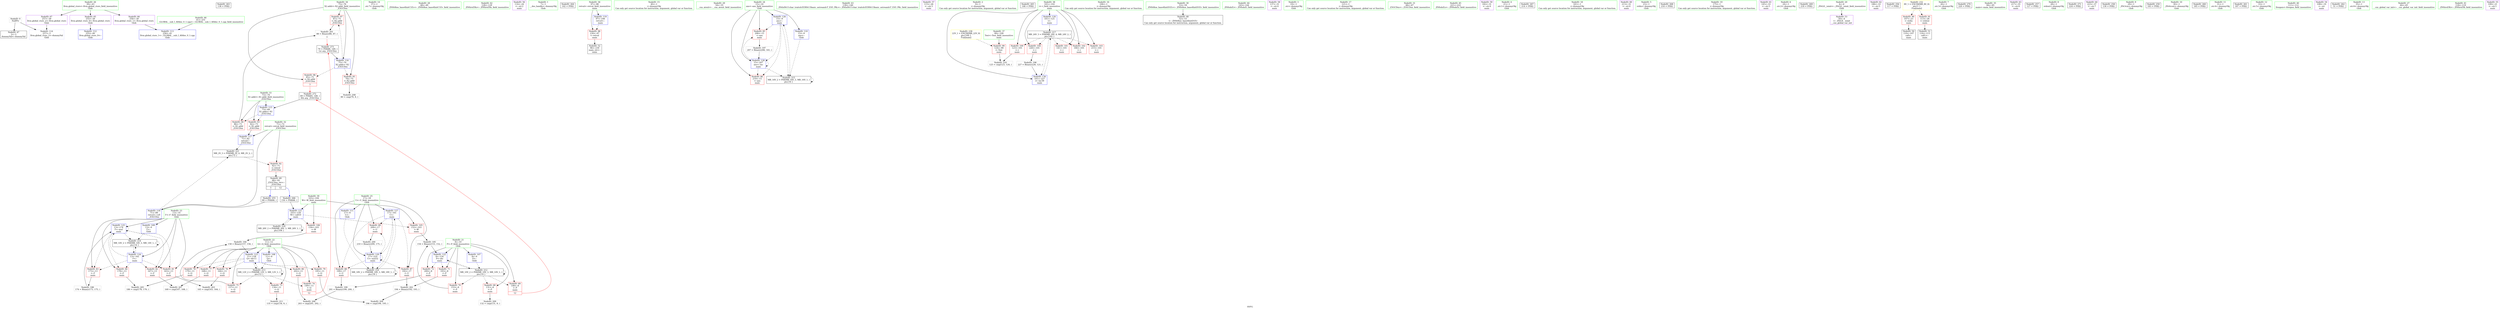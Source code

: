 digraph "SVFG" {
	label="SVFG";

	Node0x55abe0a015f0 [shape=record,color=grey,label="{NodeID: 0\nNullPtr}"];
	Node0x55abe0a015f0 -> Node0x55abe0a1a870[style=solid];
	Node0x55abe0a015f0 -> Node0x55abe0a1fd70[style=solid];
	Node0x55abe0a3e7c0 [shape=record,color=black,label="{NodeID: 263\n138 = PHI()\n}"];
	Node0x55abe0a1b250 [shape=record,color=red,label="{NodeID: 97\n87\<--75\n\<--X2.addr\n_Z3GCDxx\n}"];
	Node0x55abe0a1b250 -> Node0x55abe0a25e10[style=solid];
	Node0x55abe0a0fdc0 [shape=record,color=green,label="{NodeID: 14\n37\<--1\n.str.7\<--dummyObj\nGlob }"];
	Node0x55abe0a1e3a0 [shape=record,color=grey,label="{NodeID: 194\n158 = Binary(157, 156, )\n}"];
	Node0x55abe0a1e3a0 -> Node0x55abe0a204c0[style=solid];
	Node0x55abe0a1ae20 [shape=record,color=blue,label="{NodeID: 111\n17\<--9\nU\<--\nGlob }"];
	Node0x55abe0a1ae20 -> Node0x55abe0a2e130[style=dashed];
	Node0x55abe0a196c0 [shape=record,color=green,label="{NodeID: 28\n48\<--49\n_ZNSt8ios_base4InitC1Ev\<--_ZNSt8ios_base4InitC1Ev_field_insensitive\n}"];
	Node0x55abe0a26890 [shape=record,color=grey,label="{NodeID: 208\n80 = cmp(79, 9, )\n}"];
	Node0x55abe0a20660 [shape=record,color=blue,label="{NodeID: 125\n13\<--174\nF\<--mul\nmain\n}"];
	Node0x55abe0a20660 -> Node0x55abe0a1d120[style=dashed];
	Node0x55abe0a20660 -> Node0x55abe0a1d1f0[style=dashed];
	Node0x55abe0a20660 -> Node0x55abe0a1d2c0[style=dashed];
	Node0x55abe0a20660 -> Node0x55abe0a1d390[style=dashed];
	Node0x55abe0a20660 -> Node0x55abe0a20660[style=dashed];
	Node0x55abe0a20660 -> Node0x55abe0a2d730[style=dashed];
	Node0x55abe0a1a370 [shape=record,color=green,label="{NodeID: 42\n128\<--129\n_ZNSirsERx\<--_ZNSirsERx_field_insensitive\n}"];
	Node0x55abe0a1bc40 [shape=record,color=purple,label="{NodeID: 56\n114\<--24\n\<--.str.2\nmain\n}"];
	Node0x55abe0a1c830 [shape=record,color=red,label="{NodeID: 70\n153\<--8\n\<--P\nmain\n}"];
	Node0x55abe0a1c830 -> Node0x55abe0a1e520[style=solid];
	Node0x55abe0a1d390 [shape=record,color=red,label="{NodeID: 84\n178\<--13\n\<--F\nmain\n}"];
	Node0x55abe0a1d390 -> Node0x55abe0a26410[style=solid];
	Node0x55abe0a00610 [shape=record,color=green,label="{NodeID: 1\n7\<--1\n__dso_handle\<--dummyObj\nGlob }"];
	Node0x55abe0a3e920 [shape=record,color=black,label="{NodeID: 264\n142 = PHI()\n}"];
	Node0x55abe0a1b320 [shape=record,color=red,label="{NodeID: 98\n230\<--97\n\<--retval\nmain\n}"];
	Node0x55abe0a1b320 -> Node0x55abe0a116b0[style=solid];
	Node0x55abe0a18bf0 [shape=record,color=green,label="{NodeID: 15\n40\<--1\n\<--dummyObj\nCan only get source location for instruction, argument, global var or function.}"];
	Node0x55abe0a1e520 [shape=record,color=grey,label="{NodeID: 195\n154 = Binary(153, 152, )\n}"];
	Node0x55abe0a1e520 -> Node0x55abe0a203f0[style=solid];
	Node0x55abe0a1af20 [shape=record,color=blue,label="{NodeID: 112\n255\<--40\nllvm.global_ctors_0\<--\nGlob }"];
	Node0x55abe0a197c0 [shape=record,color=green,label="{NodeID: 29\n54\<--55\n__cxa_atexit\<--__cxa_atexit_field_insensitive\n}"];
	Node0x55abe0a26a10 [shape=record,color=grey,label="{NodeID: 209\n132 = cmp(131, 9, )\n}"];
	Node0x55abe0a20730 [shape=record,color=blue,label="{NodeID: 126\n15\<--9\nans\<--\nmain\n}"];
	Node0x55abe0a20730 -> Node0x55abe0a1d460[style=dashed];
	Node0x55abe0a20730 -> Node0x55abe0a1d530[style=dashed];
	Node0x55abe0a20730 -> Node0x55abe0a208d0[style=dashed];
	Node0x55abe0a20730 -> Node0x55abe0a2dc30[style=dashed];
	Node0x55abe0a1a470 [shape=record,color=green,label="{NodeID: 43\n139\<--140\n_ZStlsISt11char_traitsIcEERSt13basic_ostreamIcT_ES5_PKc\<--_ZStlsISt11char_traitsIcEERSt13basic_ostreamIcT_ES5_PKc_field_insensitive\n}"];
	Node0x55abe0a1bd10 [shape=record,color=purple,label="{NodeID: 57\n115\<--26\n\<--.str.3\nmain\n}"];
	Node0x55abe0a1c900 [shape=record,color=red,label="{NodeID: 71\n193\<--8\n\<--P\nmain\n}"];
	Node0x55abe0a1c900 -> Node0x55abe0a25f90[style=solid];
	Node0x55abe0a1d460 [shape=record,color=red,label="{NodeID: 85\n206\<--15\n\<--ans\nmain\n}"];
	Node0x55abe0a1d460 -> Node0x55abe0a1e820[style=solid];
	Node0x55abe0a0f8a0 [shape=record,color=green,label="{NodeID: 2\n9\<--1\n\<--dummyObj\nCan only get source location for instruction, argument, global var or function.}"];
	Node0x55abe0a3ea20 [shape=record,color=black,label="{NodeID: 265\n146 = PHI()\n}"];
	Node0x55abe0a1b3f0 [shape=record,color=red,label="{NodeID: 99\n124\<--99\n\<--Test\nmain\n}"];
	Node0x55abe0a1b3f0 -> Node0x55abe0a26b90[style=solid];
	Node0x55abe0a18c80 [shape=record,color=green,label="{NodeID: 16\n106\<--1\n\<--dummyObj\nCan only get source location for instruction, argument, global var or function.}"];
	Node0x55abe0a1e6a0 [shape=record,color=grey,label="{NodeID: 196\n227 = Binary(226, 121, )\n}"];
	Node0x55abe0a1e6a0 -> Node0x55abe0a20a70[style=solid];
	Node0x55abe0a1b020 [shape=record,color=blue,label="{NodeID: 113\n256\<--41\nllvm.global_ctors_1\<--_GLOBAL__sub_I_AHdoc_0_1.cpp\nGlob }"];
	Node0x55abe0a198c0 [shape=record,color=green,label="{NodeID: 30\n53\<--59\n_ZNSt8ios_base4InitD1Ev\<--_ZNSt8ios_base4InitD1Ev_field_insensitive\n}"];
	Node0x55abe0a198c0 -> Node0x55abe0a11340[style=solid];
	Node0x55abe0a26b90 [shape=record,color=grey,label="{NodeID: 210\n125 = cmp(123, 124, )\n}"];
	Node0x55abe0a20800 [shape=record,color=blue,label="{NodeID: 127\n17\<--161\nU\<--\nmain\n}"];
	Node0x55abe0a20800 -> Node0x55abe0a1d600[style=dashed];
	Node0x55abe0a20800 -> Node0x55abe0a1d6d0[style=dashed];
	Node0x55abe0a20800 -> Node0x55abe0a1d7a0[style=dashed];
	Node0x55abe0a20800 -> Node0x55abe0a209a0[style=dashed];
	Node0x55abe0a20800 -> Node0x55abe0a2e130[style=dashed];
	Node0x55abe0a1a570 [shape=record,color=green,label="{NodeID: 44\n143\<--144\n_ZNSolsEi\<--_ZNSolsEi_field_insensitive\n}"];
	Node0x55abe0a1bde0 [shape=record,color=purple,label="{NodeID: 58\n137\<--31\n\<--.str.4\nmain\n}"];
	Node0x55abe0a1c9d0 [shape=record,color=red,label="{NodeID: 72\n200\<--8\n\<--P\nmain\n}"];
	Node0x55abe0a1c9d0 -> Node0x55abe0a1eb20[style=solid];
	Node0x55abe0a1d530 [shape=record,color=red,label="{NodeID: 86\n219\<--15\n\<--ans\nmain\n}"];
	Node0x55abe0a0f770 [shape=record,color=green,label="{NodeID: 3\n19\<--1\n.str\<--dummyObj\nGlob }"];
	Node0x55abe0a3eaf0 [shape=record,color=black,label="{NodeID: 266\n150 = PHI(68, )\n}"];
	Node0x55abe0a3eaf0 -> Node0x55abe0a20320[style=solid];
	Node0x55abe0a1b4c0 [shape=record,color=red,label="{NodeID: 100\n123\<--101\n\<--i\nmain\n}"];
	Node0x55abe0a1b4c0 -> Node0x55abe0a26b90[style=solid];
	Node0x55abe0a18d10 [shape=record,color=green,label="{NodeID: 17\n121\<--1\n\<--dummyObj\nCan only get source location for instruction, argument, global var or function.}"];
	Node0x55abe0a1e820 [shape=record,color=grey,label="{NodeID: 197\n207 = Binary(206, 161, )\n}"];
	Node0x55abe0a1e820 -> Node0x55abe0a208d0[style=solid];
	Node0x55abe0a1fd70 [shape=record,color=blue, style = dotted,label="{NodeID: 114\n257\<--3\nllvm.global_ctors_2\<--dummyVal\nGlob }"];
	Node0x55abe0a199c0 [shape=record,color=green,label="{NodeID: 31\n66\<--67\n_Z3GCDxx\<--_Z3GCDxx_field_insensitive\n}"];
	Node0x55abe0a26d10 [shape=record,color=grey,label="{NodeID: 211\n135 = cmp(134, 9, )\n}"];
	Node0x55abe0a208d0 [shape=record,color=blue,label="{NodeID: 128\n15\<--207\nans\<--inc\nmain\n}"];
	Node0x55abe0a208d0 -> Node0x55abe0a1d460[style=dashed];
	Node0x55abe0a208d0 -> Node0x55abe0a1d530[style=dashed];
	Node0x55abe0a208d0 -> Node0x55abe0a208d0[style=dashed];
	Node0x55abe0a208d0 -> Node0x55abe0a2dc30[style=dashed];
	Node0x55abe0a1a670 [shape=record,color=green,label="{NodeID: 45\n221\<--222\n_ZNSolsEx\<--_ZNSolsEx_field_insensitive\n}"];
	Node0x55abe0a1beb0 [shape=record,color=purple,label="{NodeID: 59\n182\<--31\n\<--.str.4\nmain\n}"];
	Node0x55abe0a33560 [shape=record,color=yellow,style=double,label="{NodeID: 239\n22V_1 = ENCHI(MR_22V_0)\npts\{100 \}\nFun[main]}"];
	Node0x55abe0a33560 -> Node0x55abe0a1b3f0[style=dashed];
	Node0x55abe0a1caa0 [shape=record,color=red,label="{NodeID: 73\n134\<--11\n\<--Q\nmain\n}"];
	Node0x55abe0a1caa0 -> Node0x55abe0a26d10[style=solid];
	Node0x55abe0a1d600 [shape=record,color=red,label="{NodeID: 87\n192\<--17\n\<--U\nmain\n}"];
	Node0x55abe0a1d600 -> Node0x55abe0a25f90[style=solid];
	Node0x55abe0a016e0 [shape=record,color=green,label="{NodeID: 4\n21\<--1\n.str.1\<--dummyObj\nGlob }"];
	Node0x55abe0a3ecb0 [shape=record,color=black,label="{NodeID: 267\n214 = PHI()\n}"];
	Node0x55abe0a1b590 [shape=record,color=red,label="{NodeID: 101\n141\<--101\n\<--i\nmain\n}"];
	Node0x55abe0a18da0 [shape=record,color=green,label="{NodeID: 18\n161\<--1\n\<--dummyObj\nCan only get source location for instruction, argument, global var or function.}"];
	Node0x55abe0a1e9a0 [shape=record,color=grey,label="{NodeID: 198\n174 = Binary(173, 175, )\n}"];
	Node0x55abe0a1e9a0 -> Node0x55abe0a20660[style=solid];
	Node0x55abe0a1fe40 [shape=record,color=blue,label="{NodeID: 115\n73\<--69\nX1.addr\<--X1\n_Z3GCDxx\n}"];
	Node0x55abe0a1fe40 -> Node0x55abe0a1dae0[style=dashed];
	Node0x55abe0a1fe40 -> Node0x55abe0a1dbb0[style=dashed];
	Node0x55abe0a19ac0 [shape=record,color=green,label="{NodeID: 32\n71\<--72\nretval\<--retval_field_insensitive\n_Z3GCDxx\n}"];
	Node0x55abe0a19ac0 -> Node0x55abe0a1da10[style=solid];
	Node0x55abe0a19ac0 -> Node0x55abe0a1ffe0[style=solid];
	Node0x55abe0a19ac0 -> Node0x55abe0a200b0[style=solid];
	Node0x55abe0a2cd30 [shape=record,color=black,label="{NodeID: 212\nMR_10V_2 = PHI(MR_10V_3, MR_10V_1, )\npts\{10 \}\n}"];
	Node0x55abe0a2cd30 -> Node0x55abe0a1c690[style=dashed];
	Node0x55abe0a2cd30 -> Node0x55abe0a1c760[style=dashed];
	Node0x55abe0a2cd30 -> Node0x55abe0a1c830[style=dashed];
	Node0x55abe0a2cd30 -> Node0x55abe0a203f0[style=dashed];
	Node0x55abe0a2cd30 -> Node0x55abe0a2cd30[style=dashed];
	Node0x55abe0a209a0 [shape=record,color=blue,label="{NodeID: 129\n17\<--210\nU\<--mul32\nmain\n}"];
	Node0x55abe0a209a0 -> Node0x55abe0a1d600[style=dashed];
	Node0x55abe0a209a0 -> Node0x55abe0a1d6d0[style=dashed];
	Node0x55abe0a209a0 -> Node0x55abe0a1d7a0[style=dashed];
	Node0x55abe0a209a0 -> Node0x55abe0a209a0[style=dashed];
	Node0x55abe0a209a0 -> Node0x55abe0a2e130[style=dashed];
	Node0x55abe0a1a770 [shape=record,color=green,label="{NodeID: 46\n41\<--251\n_GLOBAL__sub_I_AHdoc_0_1.cpp\<--_GLOBAL__sub_I_AHdoc_0_1.cpp_field_insensitive\n}"];
	Node0x55abe0a1a770 -> Node0x55abe0a1b020[style=solid];
	Node0x55abe0a1bf80 [shape=record,color=purple,label="{NodeID: 60\n213\<--31\n\<--.str.4\nmain\n}"];
	Node0x55abe0a1cb70 [shape=record,color=red,label="{NodeID: 74\n149\<--11\n\<--Q\nmain\n|{<s0>12}}"];
	Node0x55abe0a1cb70:s0 -> Node0x55abe0a3f450[style=solid,color=red];
	Node0x55abe0a1d6d0 [shape=record,color=red,label="{NodeID: 88\n199\<--17\n\<--U\nmain\n}"];
	Node0x55abe0a1d6d0 -> Node0x55abe0a1eb20[style=solid];
	Node0x55abe0a117c0 [shape=record,color=green,label="{NodeID: 5\n23\<--1\nstdin\<--dummyObj\nGlob }"];
	Node0x55abe0a3ed80 [shape=record,color=black,label="{NodeID: 268\n216 = PHI()\n}"];
	Node0x55abe0a1b660 [shape=record,color=red,label="{NodeID: 102\n184\<--101\n\<--i\nmain\n}"];
	Node0x55abe0a18e30 [shape=record,color=green,label="{NodeID: 19\n175\<--1\n\<--dummyObj\nCan only get source location for instruction, argument, global var or function.}"];
	Node0x55abe0a1eb20 [shape=record,color=grey,label="{NodeID: 199\n201 = Binary(199, 200, )\n}"];
	Node0x55abe0a1eb20 -> Node0x55abe0a26590[style=solid];
	Node0x55abe0a1ff10 [shape=record,color=blue,label="{NodeID: 116\n75\<--70\nX2.addr\<--X2\n_Z3GCDxx\n}"];
	Node0x55abe0a1ff10 -> Node0x55abe0a1dc80[style=dashed];
	Node0x55abe0a1ff10 -> Node0x55abe0a1b180[style=dashed];
	Node0x55abe0a1ff10 -> Node0x55abe0a1b250[style=dashed];
	Node0x55abe0a19b90 [shape=record,color=green,label="{NodeID: 33\n73\<--74\nX1.addr\<--X1.addr_field_insensitive\n_Z3GCDxx\n}"];
	Node0x55abe0a19b90 -> Node0x55abe0a1dae0[style=solid];
	Node0x55abe0a19b90 -> Node0x55abe0a1dbb0[style=solid];
	Node0x55abe0a19b90 -> Node0x55abe0a1fe40[style=solid];
	Node0x55abe0a2d230 [shape=record,color=black,label="{NodeID: 213\nMR_12V_2 = PHI(MR_12V_3, MR_12V_1, )\npts\{12 \}\n}"];
	Node0x55abe0a2d230 -> Node0x55abe0a1caa0[style=dashed];
	Node0x55abe0a2d230 -> Node0x55abe0a1cb70[style=dashed];
	Node0x55abe0a2d230 -> Node0x55abe0a1cc40[style=dashed];
	Node0x55abe0a2d230 -> Node0x55abe0a204c0[style=dashed];
	Node0x55abe0a2d230 -> Node0x55abe0a2d230[style=dashed];
	Node0x55abe0a20a70 [shape=record,color=blue,label="{NodeID: 130\n101\<--227\ni\<--inc39\nmain\n}"];
	Node0x55abe0a20a70 -> Node0x55abe0a2e630[style=dashed];
	Node0x55abe0a1a870 [shape=record,color=black,label="{NodeID: 47\n2\<--3\ndummyVal\<--dummyVal\n}"];
	Node0x55abe0a1c050 [shape=record,color=purple,label="{NodeID: 61\n145\<--33\n\<--.str.5\nmain\n}"];
	Node0x55abe0a1cc40 [shape=record,color=red,label="{NodeID: 75\n157\<--11\n\<--Q\nmain\n}"];
	Node0x55abe0a1cc40 -> Node0x55abe0a1e3a0[style=solid];
	Node0x55abe07c4080 [shape=record,color=black,label="{NodeID: 255\n89 = PHI(68, )\n}"];
	Node0x55abe07c4080 -> Node0x55abe0a200b0[style=solid];
	Node0x55abe0a1d7a0 [shape=record,color=red,label="{NodeID: 89\n209\<--17\n\<--U\nmain\n}"];
	Node0x55abe0a1d7a0 -> Node0x55abe0a1eca0[style=solid];
	Node0x55abe0a11850 [shape=record,color=green,label="{NodeID: 6\n24\<--1\n.str.2\<--dummyObj\nGlob }"];
	Node0x55abe0a3ee50 [shape=record,color=black,label="{NodeID: 269\n218 = PHI()\n}"];
	Node0x55abe0a1b730 [shape=record,color=red,label="{NodeID: 103\n215\<--101\n\<--i\nmain\n}"];
	Node0x55abe0a18ec0 [shape=record,color=green,label="{NodeID: 20\n4\<--6\n_ZStL8__ioinit\<--_ZStL8__ioinit_field_insensitive\nGlob }"];
	Node0x55abe0a18ec0 -> Node0x55abe0a1b9d0[style=solid];
	Node0x55abe0a1eca0 [shape=record,color=grey,label="{NodeID: 200\n210 = Binary(209, 175, )\n}"];
	Node0x55abe0a1eca0 -> Node0x55abe0a209a0[style=solid];
	Node0x55abe0a1ffe0 [shape=record,color=blue,label="{NodeID: 117\n71\<--82\nretval\<--\n_Z3GCDxx\n}"];
	Node0x55abe0a1ffe0 -> Node0x55abe0a2fa30[style=dashed];
	Node0x55abe0a19c60 [shape=record,color=green,label="{NodeID: 34\n75\<--76\nX2.addr\<--X2.addr_field_insensitive\n_Z3GCDxx\n}"];
	Node0x55abe0a19c60 -> Node0x55abe0a1dc80[style=solid];
	Node0x55abe0a19c60 -> Node0x55abe0a1b180[style=solid];
	Node0x55abe0a19c60 -> Node0x55abe0a1b250[style=solid];
	Node0x55abe0a19c60 -> Node0x55abe0a1ff10[style=solid];
	Node0x55abe0a2d730 [shape=record,color=black,label="{NodeID: 214\nMR_14V_2 = PHI(MR_14V_3, MR_14V_1, )\npts\{14 \}\n}"];
	Node0x55abe0a2d730 -> Node0x55abe0a20590[style=dashed];
	Node0x55abe0a2d730 -> Node0x55abe0a2d730[style=dashed];
	Node0x55abe0a11340 [shape=record,color=black,label="{NodeID: 48\n52\<--53\n\<--_ZNSt8ios_base4InitD1Ev\nCan only get source location for instruction, argument, global var or function.}"];
	Node0x55abe0a1c120 [shape=record,color=purple,label="{NodeID: 62\n186\<--33\n\<--.str.5\nmain\n}"];
	Node0x55abe0a1cd10 [shape=record,color=red,label="{NodeID: 76\n164\<--11\n\<--Q\nmain\n}"];
	Node0x55abe0a1cd10 -> Node0x55abe0a26110[style=solid];
	Node0x55abe0a3e1b0 [shape=record,color=black,label="{NodeID: 256\n117 = PHI()\n}"];
	Node0x55abe0a1d870 [shape=record,color=red,label="{NodeID: 90\n107\<--23\n\<--stdin\nmain\n}"];
	Node0x55abe0a1d870 -> Node0x55abe0a11510[style=solid];
	Node0x55abe0a118e0 [shape=record,color=green,label="{NodeID: 7\n26\<--1\n.str.3\<--dummyObj\nGlob }"];
	Node0x55abe0a3efe0 [shape=record,color=black,label="{NodeID: 270\n220 = PHI()\n}"];
	Node0x55abe0a1b800 [shape=record,color=red,label="{NodeID: 104\n226\<--101\n\<--i\nmain\n}"];
	Node0x55abe0a1b800 -> Node0x55abe0a1e6a0[style=solid];
	Node0x55abe0a18fc0 [shape=record,color=green,label="{NodeID: 21\n8\<--10\nP\<--P_field_insensitive\nGlob }"];
	Node0x55abe0a18fc0 -> Node0x55abe0a1c690[style=solid];
	Node0x55abe0a18fc0 -> Node0x55abe0a1c760[style=solid];
	Node0x55abe0a18fc0 -> Node0x55abe0a1c830[style=solid];
	Node0x55abe0a18fc0 -> Node0x55abe0a1c900[style=solid];
	Node0x55abe0a18fc0 -> Node0x55abe0a1c9d0[style=solid];
	Node0x55abe0a18fc0 -> Node0x55abe0a1aa50[style=solid];
	Node0x55abe0a18fc0 -> Node0x55abe0a203f0[style=solid];
	Node0x55abe0a25e10 [shape=record,color=grey,label="{NodeID: 201\n88 = Binary(86, 87, )\n|{<s0>3}}"];
	Node0x55abe0a25e10:s0 -> Node0x55abe0a3f450[style=solid,color=red];
	Node0x55abe0a200b0 [shape=record,color=blue,label="{NodeID: 118\n71\<--89\nretval\<--call\n_Z3GCDxx\n}"];
	Node0x55abe0a200b0 -> Node0x55abe0a2fa30[style=dashed];
	Node0x55abe0a19d30 [shape=record,color=green,label="{NodeID: 35\n94\<--95\nmain\<--main_field_insensitive\n}"];
	Node0x55abe0a2dc30 [shape=record,color=black,label="{NodeID: 215\nMR_16V_2 = PHI(MR_16V_3, MR_16V_1, )\npts\{16 \}\n}"];
	Node0x55abe0a2dc30 -> Node0x55abe0a20730[style=dashed];
	Node0x55abe0a2dc30 -> Node0x55abe0a2dc30[style=dashed];
	Node0x55abe0a11440 [shape=record,color=black,label="{NodeID: 49\n68\<--92\n_Z3GCDxx_ret\<--\n_Z3GCDxx\n|{<s0>3|<s1>12}}"];
	Node0x55abe0a11440:s0 -> Node0x55abe07c4080[style=solid,color=blue];
	Node0x55abe0a11440:s1 -> Node0x55abe0a3eaf0[style=solid,color=blue];
	Node0x55abe0a1c1f0 [shape=record,color=purple,label="{NodeID: 63\n217\<--35\n\<--.str.6\nmain\n}"];
	Node0x55abe0a1cde0 [shape=record,color=red,label="{NodeID: 77\n168\<--11\n\<--Q\nmain\n}"];
	Node0x55abe0a1cde0 -> Node0x55abe0a26710[style=solid];
	Node0x55abe0a3e280 [shape=record,color=black,label="{NodeID: 257\n127 = PHI()\n}"];
	Node0x55abe0a1d940 [shape=record,color=red,label="{NodeID: 91\n113\<--28\n\<--stdout\nmain\n}"];
	Node0x55abe0a1d940 -> Node0x55abe0a115e0[style=solid];
	Node0x55abe0a0f960 [shape=record,color=green,label="{NodeID: 8\n28\<--1\nstdout\<--dummyObj\nGlob }"];
	Node0x55abe0a3f0b0 [shape=record,color=black,label="{NodeID: 271\n224 = PHI()\n}"];
	Node0x55abe0a1b8d0 [shape=record,color=red,label="{NodeID: 105\n152\<--103\n\<--W\nmain\n}"];
	Node0x55abe0a1b8d0 -> Node0x55abe0a1e520[style=solid];
	Node0x55abe0a190c0 [shape=record,color=green,label="{NodeID: 22\n11\<--12\nQ\<--Q_field_insensitive\nGlob }"];
	Node0x55abe0a190c0 -> Node0x55abe0a1caa0[style=solid];
	Node0x55abe0a190c0 -> Node0x55abe0a1cb70[style=solid];
	Node0x55abe0a190c0 -> Node0x55abe0a1cc40[style=solid];
	Node0x55abe0a190c0 -> Node0x55abe0a1cd10[style=solid];
	Node0x55abe0a190c0 -> Node0x55abe0a1cde0[style=solid];
	Node0x55abe0a190c0 -> Node0x55abe0a1ceb0[style=solid];
	Node0x55abe0a190c0 -> Node0x55abe0a1cf80[style=solid];
	Node0x55abe0a190c0 -> Node0x55abe0a1d050[style=solid];
	Node0x55abe0a190c0 -> Node0x55abe0a1ab20[style=solid];
	Node0x55abe0a190c0 -> Node0x55abe0a204c0[style=solid];
	Node0x55abe0a25f90 [shape=record,color=grey,label="{NodeID: 202\n194 = Binary(192, 193, )\n}"];
	Node0x55abe0a25f90 -> Node0x55abe0a26290[style=solid];
	Node0x55abe0a20180 [shape=record,color=blue,label="{NodeID: 119\n97\<--106\nretval\<--\nmain\n}"];
	Node0x55abe0a20180 -> Node0x55abe0a1b320[style=dashed];
	Node0x55abe0a19e30 [shape=record,color=green,label="{NodeID: 36\n97\<--98\nretval\<--retval_field_insensitive\nmain\n}"];
	Node0x55abe0a19e30 -> Node0x55abe0a1b320[style=solid];
	Node0x55abe0a19e30 -> Node0x55abe0a20180[style=solid];
	Node0x55abe0a2e130 [shape=record,color=black,label="{NodeID: 216\nMR_18V_2 = PHI(MR_18V_3, MR_18V_1, )\npts\{18 \}\n}"];
	Node0x55abe0a2e130 -> Node0x55abe0a20800[style=dashed];
	Node0x55abe0a2e130 -> Node0x55abe0a2e130[style=dashed];
	Node0x55abe0a11510 [shape=record,color=black,label="{NodeID: 50\n110\<--107\ncall\<--\nmain\n}"];
	Node0x55abe0a1c2c0 [shape=record,color=purple,label="{NodeID: 64\n223\<--37\n\<--.str.7\nmain\n}"];
	Node0x55abe0a1ceb0 [shape=record,color=red,label="{NodeID: 78\n179\<--11\n\<--Q\nmain\n}"];
	Node0x55abe0a1ceb0 -> Node0x55abe0a26410[style=solid];
	Node0x55abe0a3e350 [shape=record,color=black,label="{NodeID: 258\n130 = PHI()\n}"];
	Node0x55abe0a1da10 [shape=record,color=red,label="{NodeID: 92\n92\<--71\n\<--retval\n_Z3GCDxx\n}"];
	Node0x55abe0a1da10 -> Node0x55abe0a11440[style=solid];
	Node0x55abe0a0f9f0 [shape=record,color=green,label="{NodeID: 9\n29\<--1\n_ZSt3cin\<--dummyObj\nGlob }"];
	Node0x55abe0a3f180 [shape=record,color=black,label="{NodeID: 272\n69 = PHI(85, 148, )\n0th arg _Z3GCDxx }"];
	Node0x55abe0a3f180 -> Node0x55abe0a1fe40[style=solid];
	Node0x55abe0a1a980 [shape=record,color=red,label="{NodeID: 106\n156\<--103\n\<--W\nmain\n}"];
	Node0x55abe0a1a980 -> Node0x55abe0a1e3a0[style=solid];
	Node0x55abe0a191c0 [shape=record,color=green,label="{NodeID: 23\n13\<--14\nF\<--F_field_insensitive\nGlob }"];
	Node0x55abe0a191c0 -> Node0x55abe0a1d120[style=solid];
	Node0x55abe0a191c0 -> Node0x55abe0a1d1f0[style=solid];
	Node0x55abe0a191c0 -> Node0x55abe0a1d2c0[style=solid];
	Node0x55abe0a191c0 -> Node0x55abe0a1d390[style=solid];
	Node0x55abe0a191c0 -> Node0x55abe0a1ac20[style=solid];
	Node0x55abe0a191c0 -> Node0x55abe0a20590[style=solid];
	Node0x55abe0a191c0 -> Node0x55abe0a20660[style=solid];
	Node0x55abe0a26110 [shape=record,color=grey,label="{NodeID: 203\n165 = cmp(163, 164, )\n}"];
	Node0x55abe0a20250 [shape=record,color=blue,label="{NodeID: 120\n101\<--121\ni\<--\nmain\n}"];
	Node0x55abe0a20250 -> Node0x55abe0a2e630[style=dashed];
	Node0x55abe0a19f00 [shape=record,color=green,label="{NodeID: 37\n99\<--100\nTest\<--Test_field_insensitive\nmain\n}"];
	Node0x55abe0a19f00 -> Node0x55abe0a1b3f0[style=solid];
	Node0x55abe0a2e630 [shape=record,color=black,label="{NodeID: 217\nMR_24V_3 = PHI(MR_24V_4, MR_24V_2, )\npts\{102 \}\n}"];
	Node0x55abe0a2e630 -> Node0x55abe0a1b4c0[style=dashed];
	Node0x55abe0a2e630 -> Node0x55abe0a1b590[style=dashed];
	Node0x55abe0a2e630 -> Node0x55abe0a1b660[style=dashed];
	Node0x55abe0a2e630 -> Node0x55abe0a1b730[style=dashed];
	Node0x55abe0a2e630 -> Node0x55abe0a1b800[style=dashed];
	Node0x55abe0a2e630 -> Node0x55abe0a20a70[style=dashed];
	Node0x55abe0a115e0 [shape=record,color=black,label="{NodeID: 51\n116\<--113\ncall1\<--\nmain\n}"];
	Node0x55abe0a1c390 [shape=record,color=purple,label="{NodeID: 65\n255\<--39\nllvm.global_ctors_0\<--llvm.global_ctors\nGlob }"];
	Node0x55abe0a1c390 -> Node0x55abe0a1af20[style=solid];
	Node0x55abe0a1cf80 [shape=record,color=red,label="{NodeID: 79\n195\<--11\n\<--Q\nmain\n}"];
	Node0x55abe0a1cf80 -> Node0x55abe0a26290[style=solid];
	Node0x55abe0a3e420 [shape=record,color=black,label="{NodeID: 259\n183 = PHI()\n}"];
	Node0x55abe0a1dae0 [shape=record,color=red,label="{NodeID: 93\n82\<--73\n\<--X1.addr\n_Z3GCDxx\n}"];
	Node0x55abe0a1dae0 -> Node0x55abe0a1ffe0[style=solid];
	Node0x55abe0a0fa80 [shape=record,color=green,label="{NodeID: 10\n30\<--1\n_ZSt4cout\<--dummyObj\nGlob }"];
	Node0x55abe0a3f450 [shape=record,color=black,label="{NodeID: 273\n70 = PHI(88, 149, )\n1st arg _Z3GCDxx }"];
	Node0x55abe0a3f450 -> Node0x55abe0a1ff10[style=solid];
	Node0x55abe0a1aa50 [shape=record,color=blue,label="{NodeID: 107\n8\<--9\nP\<--\nGlob }"];
	Node0x55abe0a1aa50 -> Node0x55abe0a2cd30[style=dashed];
	Node0x55abe0a192c0 [shape=record,color=green,label="{NodeID: 24\n15\<--16\nans\<--ans_field_insensitive\nGlob }"];
	Node0x55abe0a192c0 -> Node0x55abe0a1d460[style=solid];
	Node0x55abe0a192c0 -> Node0x55abe0a1d530[style=solid];
	Node0x55abe0a192c0 -> Node0x55abe0a1ad20[style=solid];
	Node0x55abe0a192c0 -> Node0x55abe0a20730[style=solid];
	Node0x55abe0a192c0 -> Node0x55abe0a208d0[style=solid];
	Node0x55abe0a26290 [shape=record,color=grey,label="{NodeID: 204\n196 = cmp(194, 195, )\n}"];
	Node0x55abe0a20320 [shape=record,color=blue,label="{NodeID: 121\n103\<--150\nW\<--call10\nmain\n}"];
	Node0x55abe0a20320 -> Node0x55abe0a1b8d0[style=dashed];
	Node0x55abe0a20320 -> Node0x55abe0a1a980[style=dashed];
	Node0x55abe0a20320 -> Node0x55abe0a2eb30[style=dashed];
	Node0x55abe0a19fd0 [shape=record,color=green,label="{NodeID: 38\n101\<--102\ni\<--i_field_insensitive\nmain\n}"];
	Node0x55abe0a19fd0 -> Node0x55abe0a1b4c0[style=solid];
	Node0x55abe0a19fd0 -> Node0x55abe0a1b590[style=solid];
	Node0x55abe0a19fd0 -> Node0x55abe0a1b660[style=solid];
	Node0x55abe0a19fd0 -> Node0x55abe0a1b730[style=solid];
	Node0x55abe0a19fd0 -> Node0x55abe0a1b800[style=solid];
	Node0x55abe0a19fd0 -> Node0x55abe0a20250[style=solid];
	Node0x55abe0a19fd0 -> Node0x55abe0a20a70[style=solid];
	Node0x55abe0a2eb30 [shape=record,color=black,label="{NodeID: 218\nMR_26V_2 = PHI(MR_26V_3, MR_26V_1, )\npts\{104 \}\n}"];
	Node0x55abe0a2eb30 -> Node0x55abe0a20320[style=dashed];
	Node0x55abe0a2eb30 -> Node0x55abe0a2eb30[style=dashed];
	Node0x55abe0a116b0 [shape=record,color=black,label="{NodeID: 52\n96\<--230\nmain_ret\<--\nmain\n}"];
	Node0x55abe0a32f10 [shape=record,color=yellow,style=double,label="{NodeID: 232\n8V_1 = ENCHI(MR_8V_0)\npts\{1 \}\nFun[main]}"];
	Node0x55abe0a32f10 -> Node0x55abe0a1d870[style=dashed];
	Node0x55abe0a32f10 -> Node0x55abe0a1d940[style=dashed];
	Node0x55abe0a1c490 [shape=record,color=purple,label="{NodeID: 66\n256\<--39\nllvm.global_ctors_1\<--llvm.global_ctors\nGlob }"];
	Node0x55abe0a1c490 -> Node0x55abe0a1b020[style=solid];
	Node0x55abe0a1d050 [shape=record,color=red,label="{NodeID: 80\n202\<--11\n\<--Q\nmain\n}"];
	Node0x55abe0a1d050 -> Node0x55abe0a26590[style=solid];
	Node0x55abe0a3e520 [shape=record,color=black,label="{NodeID: 260\n185 = PHI()\n}"];
	Node0x55abe0a1dbb0 [shape=record,color=red,label="{NodeID: 94\n86\<--73\n\<--X1.addr\n_Z3GCDxx\n}"];
	Node0x55abe0a1dbb0 -> Node0x55abe0a25e10[style=solid];
	Node0x55abe0a0fb50 [shape=record,color=green,label="{NodeID: 11\n31\<--1\n.str.4\<--dummyObj\nGlob }"];
	Node0x55abe0a1ab20 [shape=record,color=blue,label="{NodeID: 108\n11\<--9\nQ\<--\nGlob }"];
	Node0x55abe0a1ab20 -> Node0x55abe0a2d230[style=dashed];
	Node0x55abe0a193c0 [shape=record,color=green,label="{NodeID: 25\n17\<--18\nU\<--U_field_insensitive\nGlob }"];
	Node0x55abe0a193c0 -> Node0x55abe0a1d600[style=solid];
	Node0x55abe0a193c0 -> Node0x55abe0a1d6d0[style=solid];
	Node0x55abe0a193c0 -> Node0x55abe0a1d7a0[style=solid];
	Node0x55abe0a193c0 -> Node0x55abe0a1ae20[style=solid];
	Node0x55abe0a193c0 -> Node0x55abe0a20800[style=solid];
	Node0x55abe0a193c0 -> Node0x55abe0a209a0[style=solid];
	Node0x55abe0a26410 [shape=record,color=grey,label="{NodeID: 205\n180 = cmp(178, 179, )\n}"];
	Node0x55abe0a203f0 [shape=record,color=blue,label="{NodeID: 122\n8\<--154\nP\<--div\nmain\n}"];
	Node0x55abe0a203f0 -> Node0x55abe0a1c900[style=dashed];
	Node0x55abe0a203f0 -> Node0x55abe0a1c9d0[style=dashed];
	Node0x55abe0a203f0 -> Node0x55abe0a2cd30[style=dashed];
	Node0x55abe0a1a0a0 [shape=record,color=green,label="{NodeID: 39\n103\<--104\nW\<--W_field_insensitive\nmain\n}"];
	Node0x55abe0a1a0a0 -> Node0x55abe0a1b8d0[style=solid];
	Node0x55abe0a1a0a0 -> Node0x55abe0a1a980[style=solid];
	Node0x55abe0a1a0a0 -> Node0x55abe0a20320[style=solid];
	Node0x55abe0a1b9d0 [shape=record,color=purple,label="{NodeID: 53\n50\<--4\n\<--_ZStL8__ioinit\n__cxx_global_var_init\n}"];
	Node0x55abe0a1c590 [shape=record,color=purple,label="{NodeID: 67\n257\<--39\nllvm.global_ctors_2\<--llvm.global_ctors\nGlob }"];
	Node0x55abe0a1c590 -> Node0x55abe0a1fd70[style=solid];
	Node0x55abe0a1d120 [shape=record,color=red,label="{NodeID: 81\n163\<--13\n\<--F\nmain\n}"];
	Node0x55abe0a1d120 -> Node0x55abe0a26110[style=solid];
	Node0x55abe0a3e620 [shape=record,color=black,label="{NodeID: 261\n187 = PHI()\n}"];
	Node0x55abe0a1dc80 [shape=record,color=red,label="{NodeID: 95\n79\<--75\n\<--X2.addr\n_Z3GCDxx\n}"];
	Node0x55abe0a1dc80 -> Node0x55abe0a26890[style=solid];
	Node0x55abe0a0fc20 [shape=record,color=green,label="{NodeID: 12\n33\<--1\n.str.5\<--dummyObj\nGlob }"];
	Node0x55abe0a1ac20 [shape=record,color=blue,label="{NodeID: 109\n13\<--9\nF\<--\nGlob }"];
	Node0x55abe0a1ac20 -> Node0x55abe0a2d730[style=dashed];
	Node0x55abe0a194c0 [shape=record,color=green,label="{NodeID: 26\n39\<--43\nllvm.global_ctors\<--llvm.global_ctors_field_insensitive\nGlob }"];
	Node0x55abe0a194c0 -> Node0x55abe0a1c390[style=solid];
	Node0x55abe0a194c0 -> Node0x55abe0a1c490[style=solid];
	Node0x55abe0a194c0 -> Node0x55abe0a1c590[style=solid];
	Node0x55abe0a26590 [shape=record,color=grey,label="{NodeID: 206\n203 = cmp(201, 202, )\n}"];
	Node0x55abe0a204c0 [shape=record,color=blue,label="{NodeID: 123\n11\<--158\nQ\<--div11\nmain\n}"];
	Node0x55abe0a204c0 -> Node0x55abe0a1cd10[style=dashed];
	Node0x55abe0a204c0 -> Node0x55abe0a1cde0[style=dashed];
	Node0x55abe0a204c0 -> Node0x55abe0a1ceb0[style=dashed];
	Node0x55abe0a204c0 -> Node0x55abe0a1cf80[style=dashed];
	Node0x55abe0a204c0 -> Node0x55abe0a1d050[style=dashed];
	Node0x55abe0a204c0 -> Node0x55abe0a2d230[style=dashed];
	Node0x55abe0a1a170 [shape=record,color=green,label="{NodeID: 40\n111\<--112\nfreopen\<--freopen_field_insensitive\n}"];
	Node0x55abe0a1baa0 [shape=record,color=purple,label="{NodeID: 54\n108\<--19\n\<--.str\nmain\n}"];
	Node0x55abe0a1c690 [shape=record,color=red,label="{NodeID: 68\n131\<--8\n\<--P\nmain\n}"];
	Node0x55abe0a1c690 -> Node0x55abe0a26a10[style=solid];
	Node0x55abe0a1d1f0 [shape=record,color=red,label="{NodeID: 82\n167\<--13\n\<--F\nmain\n}"];
	Node0x55abe0a1d1f0 -> Node0x55abe0a26710[style=solid];
	Node0x55abe0a3e6f0 [shape=record,color=black,label="{NodeID: 262\n51 = PHI()\n}"];
	Node0x55abe0a1b180 [shape=record,color=red,label="{NodeID: 96\n85\<--75\n\<--X2.addr\n_Z3GCDxx\n|{<s0>3}}"];
	Node0x55abe0a1b180:s0 -> Node0x55abe0a3f180[style=solid,color=red];
	Node0x55abe0a0fcf0 [shape=record,color=green,label="{NodeID: 13\n35\<--1\n.str.6\<--dummyObj\nGlob }"];
	Node0x55abe0a1ad20 [shape=record,color=blue,label="{NodeID: 110\n15\<--9\nans\<--\nGlob }"];
	Node0x55abe0a1ad20 -> Node0x55abe0a2dc30[style=dashed];
	Node0x55abe0a195c0 [shape=record,color=green,label="{NodeID: 27\n44\<--45\n__cxx_global_var_init\<--__cxx_global_var_init_field_insensitive\n}"];
	Node0x55abe0a26710 [shape=record,color=grey,label="{NodeID: 207\n169 = cmp(167, 168, )\n}"];
	Node0x55abe0a20590 [shape=record,color=blue,label="{NodeID: 124\n13\<--161\nF\<--\nmain\n}"];
	Node0x55abe0a20590 -> Node0x55abe0a1d120[style=dashed];
	Node0x55abe0a20590 -> Node0x55abe0a1d1f0[style=dashed];
	Node0x55abe0a20590 -> Node0x55abe0a1d2c0[style=dashed];
	Node0x55abe0a20590 -> Node0x55abe0a1d390[style=dashed];
	Node0x55abe0a20590 -> Node0x55abe0a20660[style=dashed];
	Node0x55abe0a20590 -> Node0x55abe0a2d730[style=dashed];
	Node0x55abe0a1a270 [shape=record,color=green,label="{NodeID: 41\n118\<--119\n_ZNSirsERi\<--_ZNSirsERi_field_insensitive\n}"];
	Node0x55abe0a2fa30 [shape=record,color=black,label="{NodeID: 221\nMR_2V_3 = PHI(MR_2V_4, MR_2V_2, )\npts\{72 \}\n}"];
	Node0x55abe0a2fa30 -> Node0x55abe0a1da10[style=dashed];
	Node0x55abe0a1bb70 [shape=record,color=purple,label="{NodeID: 55\n109\<--21\n\<--.str.1\nmain\n}"];
	Node0x55abe0a1c760 [shape=record,color=red,label="{NodeID: 69\n148\<--8\n\<--P\nmain\n|{<s0>12}}"];
	Node0x55abe0a1c760:s0 -> Node0x55abe0a3f180[style=solid,color=red];
	Node0x55abe0a1d2c0 [shape=record,color=red,label="{NodeID: 83\n173\<--13\n\<--F\nmain\n}"];
	Node0x55abe0a1d2c0 -> Node0x55abe0a1e9a0[style=solid];
}
